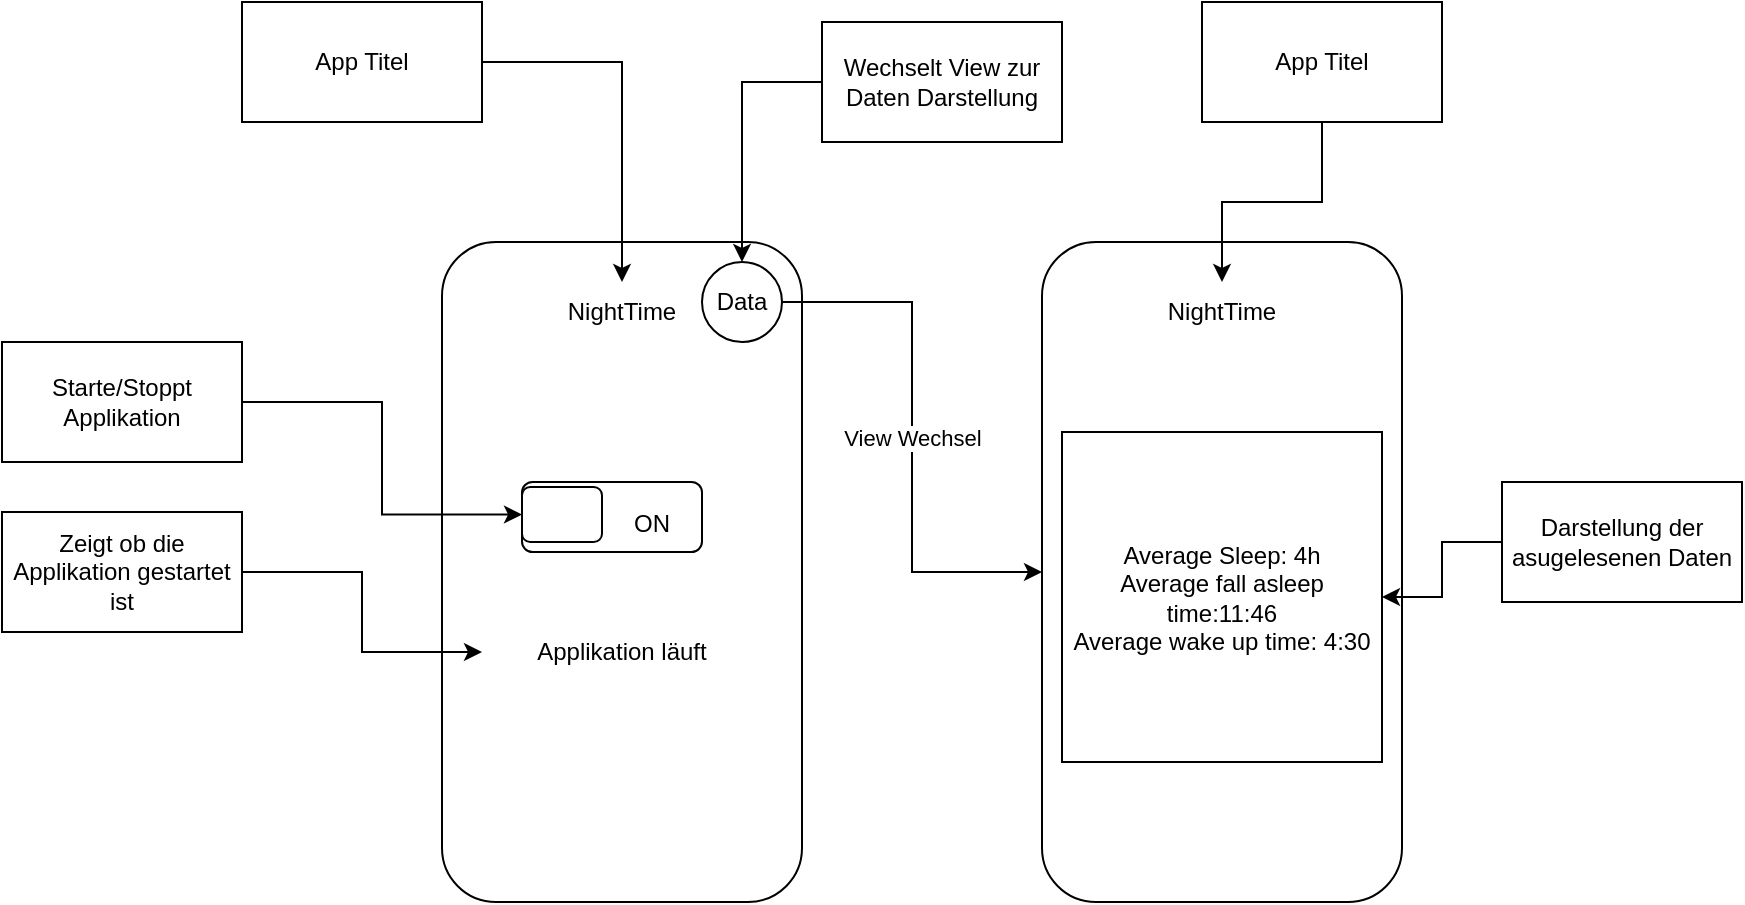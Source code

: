 <mxfile version="15.9.1" type="device"><diagram id="WXhy2dF0tuGuUsmpUnGi" name="Page-1"><mxGraphModel dx="1850" dy="1717" grid="1" gridSize="10" guides="1" tooltips="1" connect="1" arrows="1" fold="1" page="1" pageScale="1" pageWidth="850" pageHeight="1100" math="0" shadow="0"><root><mxCell id="0"/><mxCell id="1" parent="0"/><mxCell id="lj19CLOAzOLZzHJZI2Sp-1" value="" style="rounded=1;whiteSpace=wrap;html=1;" vertex="1" parent="1"><mxGeometry x="90" y="-20" width="180" height="330" as="geometry"/></mxCell><mxCell id="lj19CLOAzOLZzHJZI2Sp-4" value="Applikation läuft" style="text;html=1;strokeColor=none;fillColor=none;align=center;verticalAlign=middle;whiteSpace=wrap;rounded=0;" vertex="1" parent="1"><mxGeometry x="110" y="170" width="140" height="30" as="geometry"/></mxCell><mxCell id="lj19CLOAzOLZzHJZI2Sp-7" value="View Wechsel" style="edgeStyle=orthogonalEdgeStyle;rounded=0;orthogonalLoop=1;jettySize=auto;html=1;exitX=1;exitY=0.5;exitDx=0;exitDy=0;entryX=0;entryY=0.5;entryDx=0;entryDy=0;" edge="1" parent="1" source="lj19CLOAzOLZzHJZI2Sp-5" target="lj19CLOAzOLZzHJZI2Sp-6"><mxGeometry relative="1" as="geometry"/></mxCell><mxCell id="lj19CLOAzOLZzHJZI2Sp-5" value="Data" style="ellipse;whiteSpace=wrap;html=1;aspect=fixed;" vertex="1" parent="1"><mxGeometry x="220" y="-10" width="40" height="40" as="geometry"/></mxCell><mxCell id="lj19CLOAzOLZzHJZI2Sp-6" value="" style="rounded=1;whiteSpace=wrap;html=1;" vertex="1" parent="1"><mxGeometry x="390" y="-20" width="180" height="330" as="geometry"/></mxCell><mxCell id="lj19CLOAzOLZzHJZI2Sp-8" value="Average Sleep: 4h&lt;br&gt;Average fall asleep time:11:46&lt;br&gt;Average wake up time: 4:30" style="rounded=0;whiteSpace=wrap;html=1;" vertex="1" parent="1"><mxGeometry x="400" y="75" width="160" height="165" as="geometry"/></mxCell><mxCell id="lj19CLOAzOLZzHJZI2Sp-9" value="NightTime" style="text;html=1;strokeColor=none;fillColor=none;align=center;verticalAlign=middle;whiteSpace=wrap;rounded=0;" vertex="1" parent="1"><mxGeometry x="150" width="60" height="30" as="geometry"/></mxCell><mxCell id="lj19CLOAzOLZzHJZI2Sp-10" value="NightTime" style="text;html=1;strokeColor=none;fillColor=none;align=center;verticalAlign=middle;whiteSpace=wrap;rounded=0;" vertex="1" parent="1"><mxGeometry x="450" width="60" height="30" as="geometry"/></mxCell><mxCell id="lj19CLOAzOLZzHJZI2Sp-13" style="edgeStyle=orthogonalEdgeStyle;rounded=0;orthogonalLoop=1;jettySize=auto;html=1;entryX=0;entryY=0.5;entryDx=0;entryDy=0;" edge="1" parent="1" source="lj19CLOAzOLZzHJZI2Sp-11" target="lj19CLOAzOLZzHJZI2Sp-25"><mxGeometry relative="1" as="geometry"><mxPoint x="125" y="120" as="targetPoint"/></mxGeometry></mxCell><mxCell id="lj19CLOAzOLZzHJZI2Sp-11" value="Starte/Stoppt Applikation" style="rounded=0;whiteSpace=wrap;html=1;" vertex="1" parent="1"><mxGeometry x="-130" y="30" width="120" height="60" as="geometry"/></mxCell><mxCell id="lj19CLOAzOLZzHJZI2Sp-15" style="edgeStyle=orthogonalEdgeStyle;rounded=0;orthogonalLoop=1;jettySize=auto;html=1;entryX=0;entryY=0.5;entryDx=0;entryDy=0;" edge="1" parent="1" source="lj19CLOAzOLZzHJZI2Sp-14" target="lj19CLOAzOLZzHJZI2Sp-4"><mxGeometry relative="1" as="geometry"/></mxCell><mxCell id="lj19CLOAzOLZzHJZI2Sp-14" value="Zeigt ob die Applikation gestartet ist" style="rounded=0;whiteSpace=wrap;html=1;" vertex="1" parent="1"><mxGeometry x="-130" y="115" width="120" height="60" as="geometry"/></mxCell><mxCell id="lj19CLOAzOLZzHJZI2Sp-17" style="edgeStyle=orthogonalEdgeStyle;rounded=0;orthogonalLoop=1;jettySize=auto;html=1;entryX=0.5;entryY=0;entryDx=0;entryDy=0;" edge="1" parent="1" source="lj19CLOAzOLZzHJZI2Sp-16" target="lj19CLOAzOLZzHJZI2Sp-5"><mxGeometry relative="1" as="geometry"/></mxCell><mxCell id="lj19CLOAzOLZzHJZI2Sp-16" value="Wechselt View zur Daten Darstellung" style="rounded=0;whiteSpace=wrap;html=1;" vertex="1" parent="1"><mxGeometry x="280" y="-130" width="120" height="60" as="geometry"/></mxCell><mxCell id="lj19CLOAzOLZzHJZI2Sp-19" style="edgeStyle=orthogonalEdgeStyle;rounded=0;orthogonalLoop=1;jettySize=auto;html=1;entryX=1;entryY=0.5;entryDx=0;entryDy=0;" edge="1" parent="1" source="lj19CLOAzOLZzHJZI2Sp-18" target="lj19CLOAzOLZzHJZI2Sp-8"><mxGeometry relative="1" as="geometry"/></mxCell><mxCell id="lj19CLOAzOLZzHJZI2Sp-18" value="Darstellung der asugelesenen Daten" style="rounded=0;whiteSpace=wrap;html=1;" vertex="1" parent="1"><mxGeometry x="620" y="100" width="120" height="60" as="geometry"/></mxCell><mxCell id="lj19CLOAzOLZzHJZI2Sp-21" style="edgeStyle=orthogonalEdgeStyle;rounded=0;orthogonalLoop=1;jettySize=auto;html=1;entryX=0.5;entryY=0;entryDx=0;entryDy=0;" edge="1" parent="1" source="lj19CLOAzOLZzHJZI2Sp-20" target="lj19CLOAzOLZzHJZI2Sp-9"><mxGeometry relative="1" as="geometry"/></mxCell><mxCell id="lj19CLOAzOLZzHJZI2Sp-20" value="App Titel" style="rounded=0;whiteSpace=wrap;html=1;" vertex="1" parent="1"><mxGeometry x="-10" y="-140" width="120" height="60" as="geometry"/></mxCell><mxCell id="lj19CLOAzOLZzHJZI2Sp-23" style="edgeStyle=orthogonalEdgeStyle;rounded=0;orthogonalLoop=1;jettySize=auto;html=1;entryX=0.5;entryY=0;entryDx=0;entryDy=0;" edge="1" parent="1" source="lj19CLOAzOLZzHJZI2Sp-22" target="lj19CLOAzOLZzHJZI2Sp-10"><mxGeometry relative="1" as="geometry"/></mxCell><mxCell id="lj19CLOAzOLZzHJZI2Sp-22" value="App Titel" style="rounded=0;whiteSpace=wrap;html=1;" vertex="1" parent="1"><mxGeometry x="470" y="-140" width="120" height="60" as="geometry"/></mxCell><mxCell id="lj19CLOAzOLZzHJZI2Sp-24" value="" style="rounded=1;whiteSpace=wrap;html=1;" vertex="1" parent="1"><mxGeometry x="130" y="100" width="90" height="35" as="geometry"/></mxCell><mxCell id="lj19CLOAzOLZzHJZI2Sp-25" value="" style="rounded=1;whiteSpace=wrap;html=1;" vertex="1" parent="1"><mxGeometry x="130" y="102.5" width="40" height="27.5" as="geometry"/></mxCell><mxCell id="lj19CLOAzOLZzHJZI2Sp-26" value="ON" style="text;html=1;strokeColor=none;fillColor=none;align=center;verticalAlign=middle;whiteSpace=wrap;rounded=0;" vertex="1" parent="1"><mxGeometry x="170" y="101.25" width="50" height="38.75" as="geometry"/></mxCell></root></mxGraphModel></diagram></mxfile>